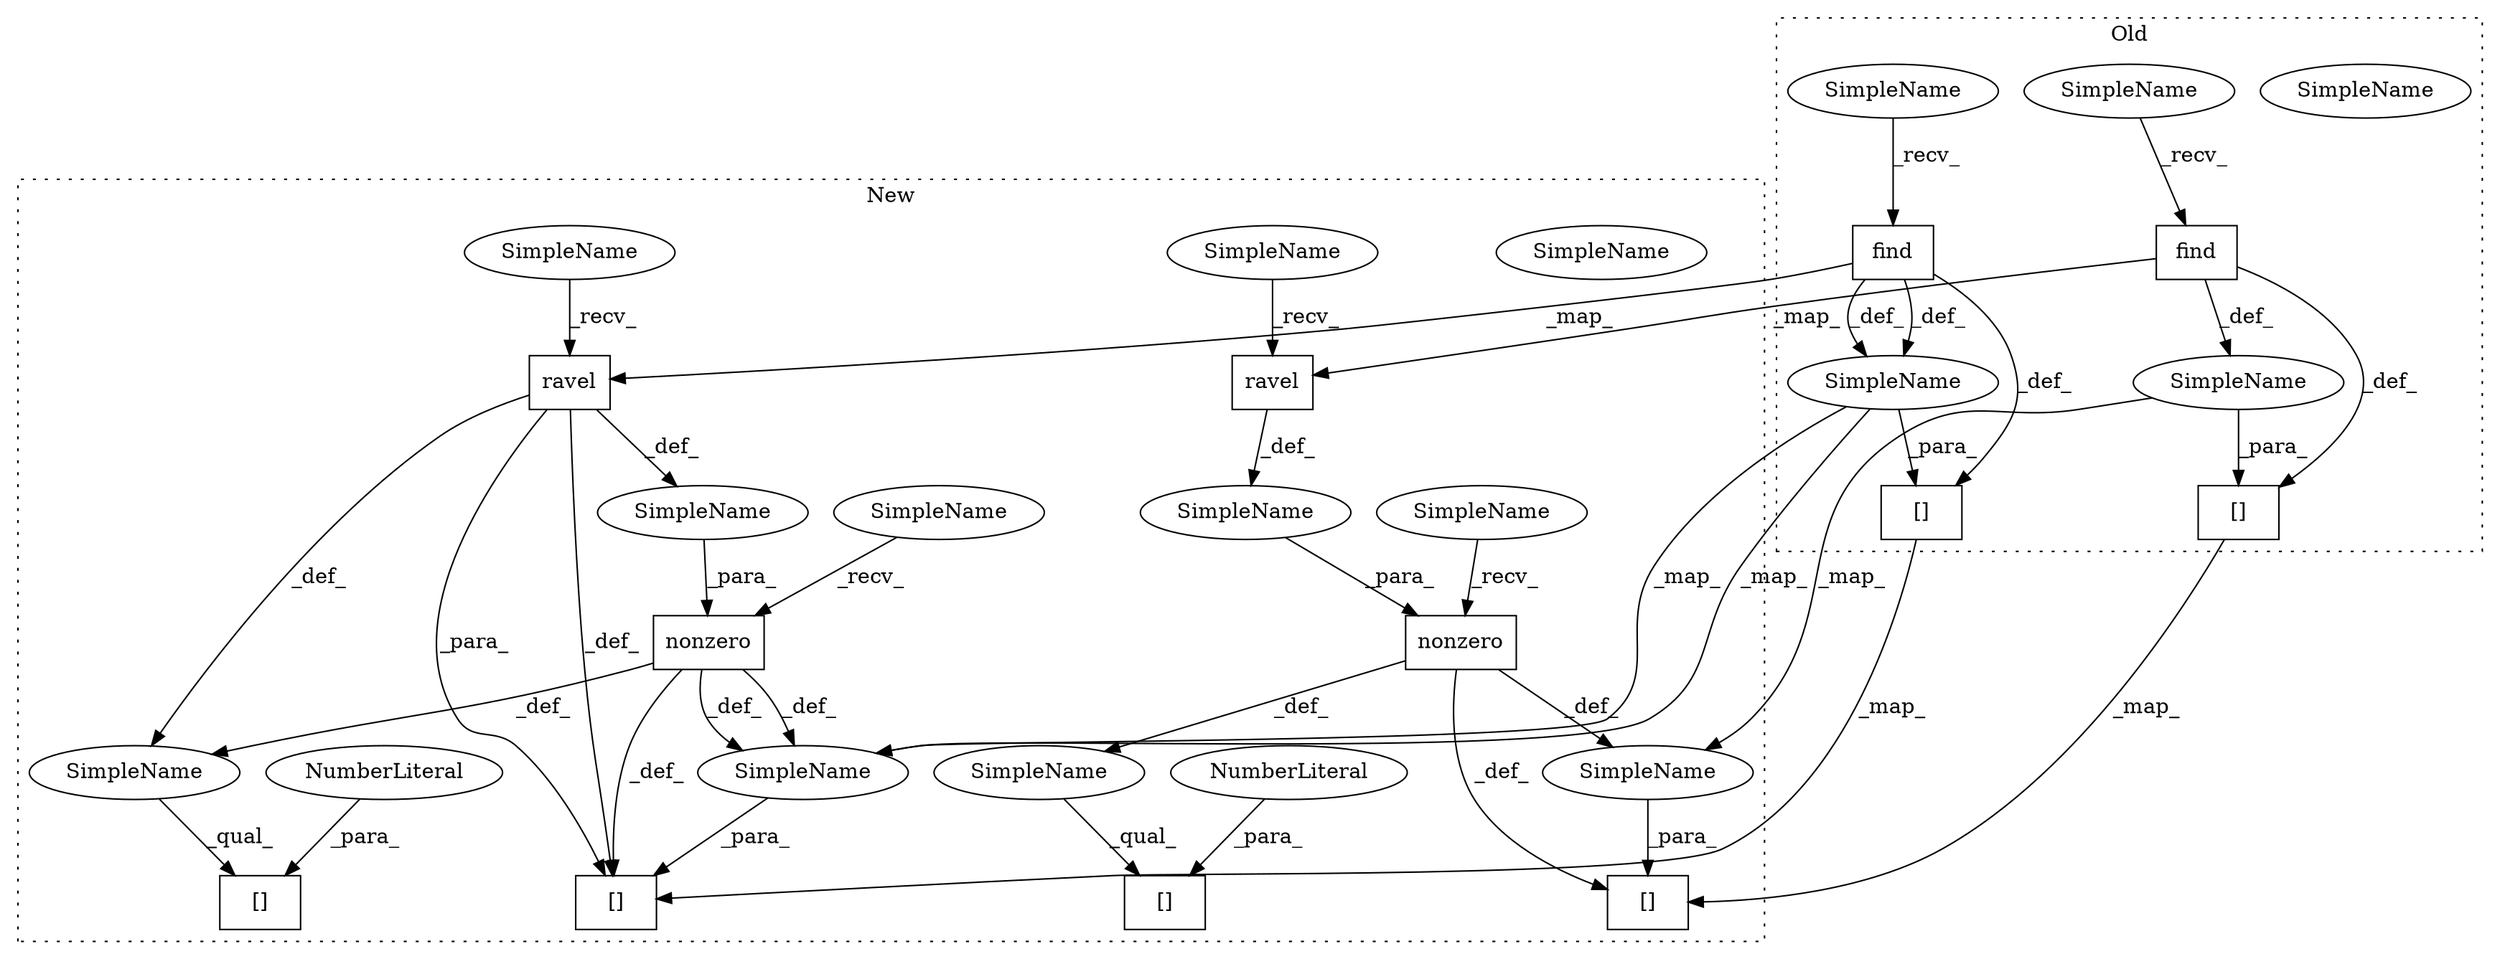 digraph G {
subgraph cluster0 {
1 [label="find" a="32" s="7889,7916" l="5,1" shape="box"];
3 [label="SimpleName" a="42" s="7880" l="3" shape="ellipse"];
6 [label="SimpleName" a="42" s="7880" l="3" shape="ellipse"];
12 [label="[]" a="2" s="7960,7976" l="13,1" shape="box"];
14 [label="find" a="32" s="7932,7953" l="5,1" shape="box"];
17 [label="[]" a="2" s="8016,8032" l="13,1" shape="box"];
22 [label="SimpleName" a="42" s="7923" l="3" shape="ellipse"];
29 [label="SimpleName" a="42" s="7927" l="4" shape="ellipse"];
30 [label="SimpleName" a="42" s="7884" l="4" shape="ellipse"];
label = "Old";
style="dotted";
}
subgraph cluster1 {
2 [label="ravel" a="32" s="7930,7958" l="6,1" shape="box"];
4 [label="SimpleName" a="42" s="7906" l="3" shape="ellipse"];
5 [label="SimpleName" a="42" s="7906" l="3" shape="ellipse"];
7 [label="nonzero" a="32" s="7916,7959" l="8,1" shape="box"];
8 [label="SimpleName" a="42" s="" l="" shape="ellipse"];
9 [label="[]" a="2" s="7910,7962" l="51,1" shape="box"];
10 [label="NumberLiteral" a="34" s="7961" l="1" shape="ellipse"];
11 [label="SimpleName" a="42" s="" l="" shape="ellipse"];
13 [label="[]" a="2" s="8026,8042" l="13,1" shape="box"];
15 [label="ravel" a="32" s="7993,8015" l="6,1" shape="box"];
16 [label="[]" a="2" s="8082,8098" l="13,1" shape="box"];
18 [label="SimpleName" a="42" s="" l="" shape="ellipse"];
19 [label="[]" a="2" s="7973,8019" l="45,1" shape="box"];
20 [label="NumberLiteral" a="34" s="8018" l="1" shape="ellipse"];
21 [label="SimpleName" a="42" s="7969" l="3" shape="ellipse"];
23 [label="nonzero" a="32" s="7979,8016" l="8,1" shape="box"];
24 [label="SimpleName" a="42" s="" l="" shape="ellipse"];
25 [label="SimpleName" a="42" s="7973" l="5" shape="ellipse"];
26 [label="SimpleName" a="42" s="7924" l="5" shape="ellipse"];
27 [label="SimpleName" a="42" s="7987" l="5" shape="ellipse"];
28 [label="SimpleName" a="42" s="7910" l="5" shape="ellipse"];
label = "New";
style="dotted";
}
1 -> 6 [label="_def_"];
1 -> 12 [label="_def_"];
1 -> 2 [label="_map_"];
1 -> 6 [label="_def_"];
2 -> 8 [label="_def_"];
2 -> 13 [label="_def_"];
2 -> 11 [label="_def_"];
2 -> 13 [label="_para_"];
5 -> 13 [label="_para_"];
6 -> 5 [label="_map_"];
6 -> 12 [label="_para_"];
6 -> 5 [label="_map_"];
7 -> 13 [label="_def_"];
7 -> 5 [label="_def_"];
7 -> 11 [label="_def_"];
7 -> 5 [label="_def_"];
8 -> 7 [label="_para_"];
10 -> 9 [label="_para_"];
11 -> 9 [label="_qual_"];
12 -> 13 [label="_map_"];
14 -> 15 [label="_map_"];
14 -> 22 [label="_def_"];
14 -> 17 [label="_def_"];
15 -> 24 [label="_def_"];
17 -> 16 [label="_map_"];
18 -> 19 [label="_qual_"];
20 -> 19 [label="_para_"];
21 -> 16 [label="_para_"];
22 -> 17 [label="_para_"];
22 -> 21 [label="_map_"];
23 -> 16 [label="_def_"];
23 -> 21 [label="_def_"];
23 -> 18 [label="_def_"];
24 -> 23 [label="_para_"];
25 -> 23 [label="_recv_"];
26 -> 2 [label="_recv_"];
27 -> 15 [label="_recv_"];
28 -> 7 [label="_recv_"];
29 -> 14 [label="_recv_"];
30 -> 1 [label="_recv_"];
}